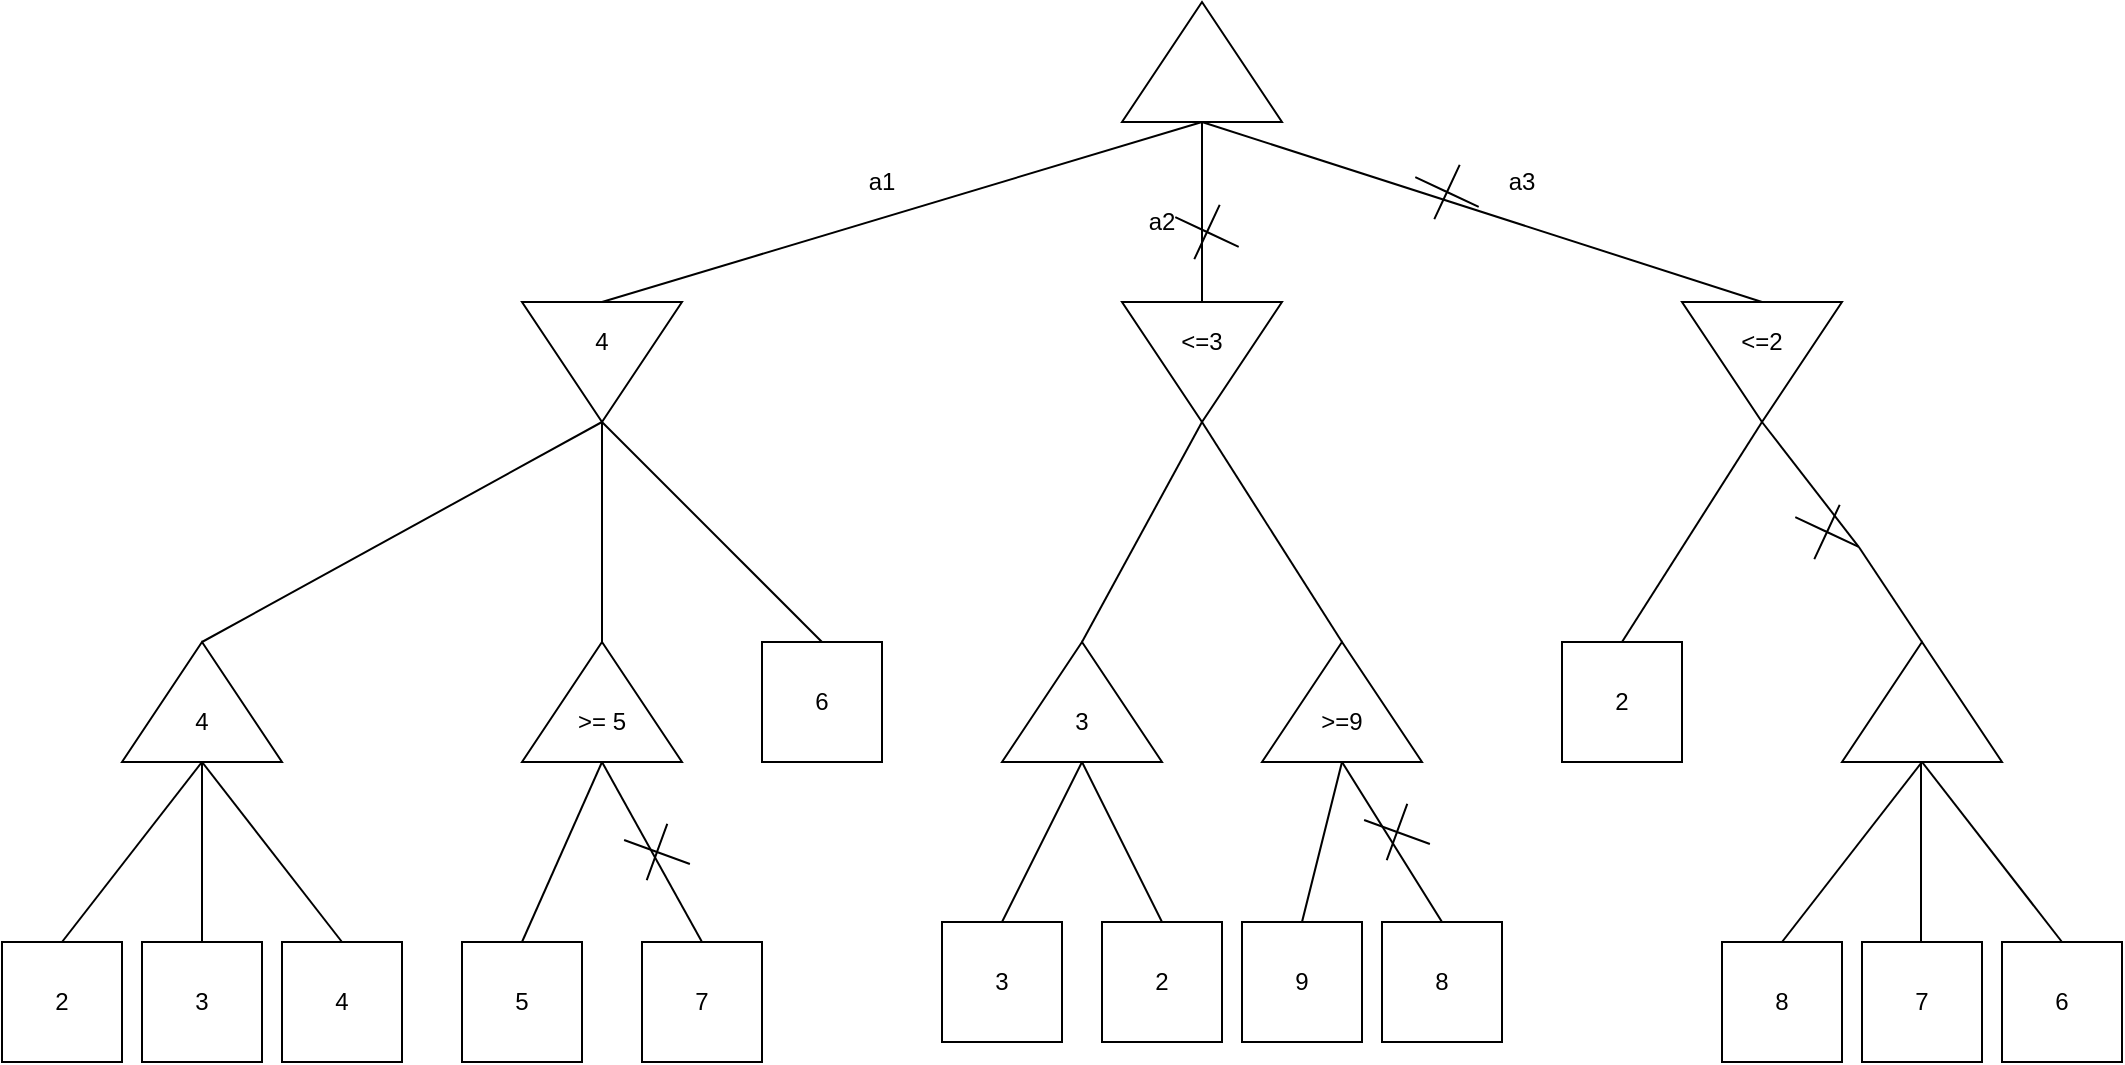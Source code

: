 <mxfile version="15.3.0" type="device"><diagram id="dzpCrIYQv21mcMvQUW0o" name="Page-1"><mxGraphModel dx="2512" dy="762" grid="1" gridSize="10" guides="1" tooltips="1" connect="1" arrows="1" fold="1" page="1" pageScale="1" pageWidth="850" pageHeight="1100" math="0" shadow="0"><root><mxCell id="0"/><mxCell id="1" parent="0"/><mxCell id="Hth04D99KyX0ePBiGdKp-1" value="" style="triangle;whiteSpace=wrap;html=1;rotation=-90;" parent="1" vertex="1"><mxGeometry x="370" y="20" width="60" height="80" as="geometry"/></mxCell><mxCell id="Hth04D99KyX0ePBiGdKp-2" value="" style="triangle;whiteSpace=wrap;html=1;rotation=90;" parent="1" vertex="1"><mxGeometry x="70" y="170" width="60" height="80" as="geometry"/></mxCell><mxCell id="Hth04D99KyX0ePBiGdKp-3" value="" style="triangle;whiteSpace=wrap;html=1;rotation=90;" parent="1" vertex="1"><mxGeometry x="370" y="170" width="60" height="80" as="geometry"/></mxCell><mxCell id="Hth04D99KyX0ePBiGdKp-4" value="" style="triangle;whiteSpace=wrap;html=1;rotation=90;" parent="1" vertex="1"><mxGeometry x="650" y="170" width="60" height="80" as="geometry"/></mxCell><mxCell id="Hth04D99KyX0ePBiGdKp-5" value="" style="triangle;whiteSpace=wrap;html=1;rotation=-90;" parent="1" vertex="1"><mxGeometry x="70" y="340" width="60" height="80" as="geometry"/></mxCell><mxCell id="Hth04D99KyX0ePBiGdKp-8" value="" style="triangle;whiteSpace=wrap;html=1;rotation=-90;" parent="1" vertex="1"><mxGeometry x="-130" y="340" width="60" height="80" as="geometry"/></mxCell><mxCell id="Hth04D99KyX0ePBiGdKp-9" value="6" style="whiteSpace=wrap;html=1;aspect=fixed;" parent="1" vertex="1"><mxGeometry x="180" y="350" width="60" height="60" as="geometry"/></mxCell><mxCell id="Hth04D99KyX0ePBiGdKp-11" value="" style="endArrow=none;html=1;entryX=1;entryY=0.5;entryDx=0;entryDy=0;exitX=1;exitY=0.5;exitDx=0;exitDy=0;" parent="1" source="Hth04D99KyX0ePBiGdKp-8" target="Hth04D99KyX0ePBiGdKp-2" edge="1"><mxGeometry width="50" height="50" relative="1" as="geometry"><mxPoint x="-30" y="350" as="sourcePoint"/><mxPoint x="340" y="370" as="targetPoint"/></mxGeometry></mxCell><mxCell id="Hth04D99KyX0ePBiGdKp-12" value="" style="endArrow=none;html=1;entryX=1;entryY=0.5;entryDx=0;entryDy=0;exitX=1;exitY=0.5;exitDx=0;exitDy=0;" parent="1" source="Hth04D99KyX0ePBiGdKp-5" target="Hth04D99KyX0ePBiGdKp-2" edge="1"><mxGeometry width="50" height="50" relative="1" as="geometry"><mxPoint x="-20" y="360" as="sourcePoint"/><mxPoint x="110" y="250" as="targetPoint"/></mxGeometry></mxCell><mxCell id="Hth04D99KyX0ePBiGdKp-13" value="" style="endArrow=none;html=1;entryX=1;entryY=0.5;entryDx=0;entryDy=0;exitX=0.5;exitY=0;exitDx=0;exitDy=0;" parent="1" target="Hth04D99KyX0ePBiGdKp-2" edge="1"><mxGeometry width="50" height="50" relative="1" as="geometry"><mxPoint x="210" y="350" as="sourcePoint"/><mxPoint x="110" y="250" as="targetPoint"/></mxGeometry></mxCell><mxCell id="Hth04D99KyX0ePBiGdKp-14" value="" style="endArrow=none;html=1;entryX=0;entryY=0.5;entryDx=0;entryDy=0;exitX=0;exitY=0.5;exitDx=0;exitDy=0;" parent="1" source="Hth04D99KyX0ePBiGdKp-2" target="Hth04D99KyX0ePBiGdKp-1" edge="1"><mxGeometry width="50" height="50" relative="1" as="geometry"><mxPoint x="230" y="370" as="sourcePoint"/><mxPoint x="230" y="260" as="targetPoint"/></mxGeometry></mxCell><mxCell id="Hth04D99KyX0ePBiGdKp-15" value="" style="endArrow=none;html=1;entryX=0;entryY=0.5;entryDx=0;entryDy=0;exitX=0;exitY=0.5;exitDx=0;exitDy=0;" parent="1" source="Hth04D99KyX0ePBiGdKp-3" target="Hth04D99KyX0ePBiGdKp-1" edge="1"><mxGeometry width="50" height="50" relative="1" as="geometry"><mxPoint x="220" y="190" as="sourcePoint"/><mxPoint x="410" y="100" as="targetPoint"/></mxGeometry></mxCell><mxCell id="Hth04D99KyX0ePBiGdKp-16" value="" style="endArrow=none;html=1;entryX=0;entryY=0.5;entryDx=0;entryDy=0;exitX=0;exitY=0.5;exitDx=0;exitDy=0;" parent="1" source="Hth04D99KyX0ePBiGdKp-4" target="Hth04D99KyX0ePBiGdKp-1" edge="1"><mxGeometry width="50" height="50" relative="1" as="geometry"><mxPoint x="410" y="190" as="sourcePoint"/><mxPoint x="410" y="100" as="targetPoint"/></mxGeometry></mxCell><mxCell id="Hth04D99KyX0ePBiGdKp-17" value="" style="triangle;whiteSpace=wrap;html=1;rotation=-90;" parent="1" vertex="1"><mxGeometry x="310" y="340" width="60" height="80" as="geometry"/></mxCell><mxCell id="Hth04D99KyX0ePBiGdKp-18" value="" style="endArrow=none;html=1;entryX=1;entryY=0.5;entryDx=0;entryDy=0;exitX=1;exitY=0.5;exitDx=0;exitDy=0;" parent="1" source="Hth04D99KyX0ePBiGdKp-17" target="Hth04D99KyX0ePBiGdKp-3" edge="1"><mxGeometry width="50" height="50" relative="1" as="geometry"><mxPoint x="400" y="420" as="sourcePoint"/><mxPoint x="450" y="370" as="targetPoint"/></mxGeometry></mxCell><mxCell id="Hth04D99KyX0ePBiGdKp-19" value="" style="triangle;whiteSpace=wrap;html=1;rotation=-90;" parent="1" vertex="1"><mxGeometry x="440" y="340" width="60" height="80" as="geometry"/></mxCell><mxCell id="Hth04D99KyX0ePBiGdKp-20" value="" style="endArrow=none;html=1;entryX=1;entryY=0.5;entryDx=0;entryDy=0;exitX=1;exitY=0.5;exitDx=0;exitDy=0;" parent="1" source="Hth04D99KyX0ePBiGdKp-19" target="Hth04D99KyX0ePBiGdKp-3" edge="1"><mxGeometry width="50" height="50" relative="1" as="geometry"><mxPoint x="280" y="360" as="sourcePoint"/><mxPoint x="410" y="250" as="targetPoint"/></mxGeometry></mxCell><mxCell id="Hth04D99KyX0ePBiGdKp-22" value="2" style="whiteSpace=wrap;html=1;aspect=fixed;" parent="1" vertex="1"><mxGeometry x="580" y="350" width="60" height="60" as="geometry"/></mxCell><mxCell id="Hth04D99KyX0ePBiGdKp-23" value="" style="triangle;whiteSpace=wrap;html=1;rotation=-90;" parent="1" vertex="1"><mxGeometry x="730" y="340" width="60" height="80" as="geometry"/></mxCell><mxCell id="Hth04D99KyX0ePBiGdKp-24" value="" style="endArrow=none;html=1;entryX=1;entryY=0.5;entryDx=0;entryDy=0;exitX=0.5;exitY=0;exitDx=0;exitDy=0;" parent="1" source="Hth04D99KyX0ePBiGdKp-22" target="Hth04D99KyX0ePBiGdKp-4" edge="1"><mxGeometry width="50" height="50" relative="1" as="geometry"><mxPoint x="600" y="410" as="sourcePoint"/><mxPoint x="650" y="360" as="targetPoint"/></mxGeometry></mxCell><mxCell id="Hth04D99KyX0ePBiGdKp-25" value="" style="endArrow=none;html=1;entryX=1;entryY=0.5;entryDx=0;entryDy=0;exitX=1;exitY=0.5;exitDx=0;exitDy=0;startArrow=none;" parent="1" source="8cMCWLQFwshHeaiKMoQL-17" target="Hth04D99KyX0ePBiGdKp-4" edge="1"><mxGeometry width="50" height="50" relative="1" as="geometry"><mxPoint x="620" y="360" as="sourcePoint"/><mxPoint x="690" y="250" as="targetPoint"/></mxGeometry></mxCell><mxCell id="Hth04D99KyX0ePBiGdKp-27" value="2" style="whiteSpace=wrap;html=1;aspect=fixed;" parent="1" vertex="1"><mxGeometry x="-200" y="500" width="60" height="60" as="geometry"/></mxCell><mxCell id="Hth04D99KyX0ePBiGdKp-28" value="3" style="whiteSpace=wrap;html=1;aspect=fixed;" parent="1" vertex="1"><mxGeometry x="-130" y="500" width="60" height="60" as="geometry"/></mxCell><mxCell id="Hth04D99KyX0ePBiGdKp-29" value="4" style="whiteSpace=wrap;html=1;aspect=fixed;" parent="1" vertex="1"><mxGeometry x="-60" y="500" width="60" height="60" as="geometry"/></mxCell><mxCell id="Hth04D99KyX0ePBiGdKp-30" value="" style="endArrow=none;html=1;entryX=0;entryY=0.5;entryDx=0;entryDy=0;exitX=0.5;exitY=0;exitDx=0;exitDy=0;" parent="1" source="Hth04D99KyX0ePBiGdKp-27" target="Hth04D99KyX0ePBiGdKp-8" edge="1"><mxGeometry width="50" height="50" relative="1" as="geometry"><mxPoint x="260" y="430" as="sourcePoint"/><mxPoint x="310" y="380" as="targetPoint"/></mxGeometry></mxCell><mxCell id="Hth04D99KyX0ePBiGdKp-31" value="" style="endArrow=none;html=1;entryX=0;entryY=0.5;entryDx=0;entryDy=0;exitX=0.5;exitY=0;exitDx=0;exitDy=0;" parent="1" source="Hth04D99KyX0ePBiGdKp-28" target="Hth04D99KyX0ePBiGdKp-8" edge="1"><mxGeometry width="50" height="50" relative="1" as="geometry"><mxPoint x="-200" y="510" as="sourcePoint"/><mxPoint x="-90" y="420" as="targetPoint"/></mxGeometry></mxCell><mxCell id="Hth04D99KyX0ePBiGdKp-32" value="" style="endArrow=none;html=1;entryX=0;entryY=0.5;entryDx=0;entryDy=0;exitX=0.5;exitY=0;exitDx=0;exitDy=0;" parent="1" source="Hth04D99KyX0ePBiGdKp-29" target="Hth04D99KyX0ePBiGdKp-8" edge="1"><mxGeometry width="50" height="50" relative="1" as="geometry"><mxPoint x="-90" y="510" as="sourcePoint"/><mxPoint x="-90" y="420" as="targetPoint"/></mxGeometry></mxCell><mxCell id="Hth04D99KyX0ePBiGdKp-33" value="5" style="whiteSpace=wrap;html=1;aspect=fixed;" parent="1" vertex="1"><mxGeometry x="30" y="500" width="60" height="60" as="geometry"/></mxCell><mxCell id="Hth04D99KyX0ePBiGdKp-34" value="7" style="whiteSpace=wrap;html=1;aspect=fixed;" parent="1" vertex="1"><mxGeometry x="120" y="500" width="60" height="60" as="geometry"/></mxCell><mxCell id="Hth04D99KyX0ePBiGdKp-35" value="" style="endArrow=none;html=1;entryX=0;entryY=0.5;entryDx=0;entryDy=0;exitX=0.5;exitY=0;exitDx=0;exitDy=0;" parent="1" source="Hth04D99KyX0ePBiGdKp-33" target="Hth04D99KyX0ePBiGdKp-5" edge="1"><mxGeometry width="50" height="50" relative="1" as="geometry"><mxPoint x="330" y="430" as="sourcePoint"/><mxPoint x="380" y="380" as="targetPoint"/></mxGeometry></mxCell><mxCell id="Hth04D99KyX0ePBiGdKp-36" value="" style="endArrow=none;html=1;entryX=0;entryY=0.5;entryDx=0;entryDy=0;exitX=0.5;exitY=0;exitDx=0;exitDy=0;" parent="1" source="Hth04D99KyX0ePBiGdKp-34" target="Hth04D99KyX0ePBiGdKp-5" edge="1"><mxGeometry width="50" height="50" relative="1" as="geometry"><mxPoint x="70" y="510" as="sourcePoint"/><mxPoint x="110" y="420" as="targetPoint"/></mxGeometry></mxCell><mxCell id="Hth04D99KyX0ePBiGdKp-37" value="3" style="whiteSpace=wrap;html=1;aspect=fixed;" parent="1" vertex="1"><mxGeometry x="270" y="490" width="60" height="60" as="geometry"/></mxCell><mxCell id="Hth04D99KyX0ePBiGdKp-38" value="2" style="whiteSpace=wrap;html=1;aspect=fixed;" parent="1" vertex="1"><mxGeometry x="350" y="490" width="60" height="60" as="geometry"/></mxCell><mxCell id="Hth04D99KyX0ePBiGdKp-39" value="" style="endArrow=none;html=1;entryX=0;entryY=0.5;entryDx=0;entryDy=0;exitX=0.5;exitY=0;exitDx=0;exitDy=0;" parent="1" source="Hth04D99KyX0ePBiGdKp-37" target="Hth04D99KyX0ePBiGdKp-17" edge="1"><mxGeometry width="50" height="50" relative="1" as="geometry"><mxPoint x="160" y="510" as="sourcePoint"/><mxPoint x="110" y="420" as="targetPoint"/></mxGeometry></mxCell><mxCell id="Hth04D99KyX0ePBiGdKp-40" value="" style="endArrow=none;html=1;entryX=0;entryY=0.5;entryDx=0;entryDy=0;exitX=0.5;exitY=0;exitDx=0;exitDy=0;" parent="1" source="Hth04D99KyX0ePBiGdKp-38" target="Hth04D99KyX0ePBiGdKp-17" edge="1"><mxGeometry width="50" height="50" relative="1" as="geometry"><mxPoint x="310" y="500" as="sourcePoint"/><mxPoint x="350" y="420" as="targetPoint"/></mxGeometry></mxCell><mxCell id="Hth04D99KyX0ePBiGdKp-43" value="9" style="whiteSpace=wrap;html=1;aspect=fixed;" parent="1" vertex="1"><mxGeometry x="420" y="490" width="60" height="60" as="geometry"/></mxCell><mxCell id="Hth04D99KyX0ePBiGdKp-44" value="8" style="whiteSpace=wrap;html=1;aspect=fixed;" parent="1" vertex="1"><mxGeometry x="490" y="490" width="60" height="60" as="geometry"/></mxCell><mxCell id="Hth04D99KyX0ePBiGdKp-45" value="" style="endArrow=none;html=1;entryX=0;entryY=0.5;entryDx=0;entryDy=0;exitX=0.5;exitY=0;exitDx=0;exitDy=0;" parent="1" source="Hth04D99KyX0ePBiGdKp-43" target="Hth04D99KyX0ePBiGdKp-19" edge="1"><mxGeometry width="50" height="50" relative="1" as="geometry"><mxPoint x="390" y="500" as="sourcePoint"/><mxPoint x="350" y="420" as="targetPoint"/></mxGeometry></mxCell><mxCell id="Hth04D99KyX0ePBiGdKp-46" value="" style="endArrow=none;html=1;entryX=0;entryY=0.5;entryDx=0;entryDy=0;exitX=0.5;exitY=0;exitDx=0;exitDy=0;" parent="1" source="Hth04D99KyX0ePBiGdKp-44" target="Hth04D99KyX0ePBiGdKp-19" edge="1"><mxGeometry width="50" height="50" relative="1" as="geometry"><mxPoint x="310" y="500" as="sourcePoint"/><mxPoint x="350" y="420" as="targetPoint"/></mxGeometry></mxCell><mxCell id="Hth04D99KyX0ePBiGdKp-47" value="8" style="whiteSpace=wrap;html=1;aspect=fixed;" parent="1" vertex="1"><mxGeometry x="660" y="500" width="60" height="60" as="geometry"/></mxCell><mxCell id="Hth04D99KyX0ePBiGdKp-48" value="7" style="whiteSpace=wrap;html=1;aspect=fixed;" parent="1" vertex="1"><mxGeometry x="730" y="500" width="60" height="60" as="geometry"/></mxCell><mxCell id="Hth04D99KyX0ePBiGdKp-49" value="6" style="whiteSpace=wrap;html=1;aspect=fixed;" parent="1" vertex="1"><mxGeometry x="800" y="500" width="60" height="60" as="geometry"/></mxCell><mxCell id="Hth04D99KyX0ePBiGdKp-50" value="" style="endArrow=none;html=1;entryX=0;entryY=0.5;entryDx=0;entryDy=0;exitX=0.5;exitY=0;exitDx=0;exitDy=0;" parent="1" edge="1"><mxGeometry width="50" height="50" relative="1" as="geometry"><mxPoint x="759.5" y="500" as="sourcePoint"/><mxPoint x="759.5" y="410" as="targetPoint"/></mxGeometry></mxCell><mxCell id="Hth04D99KyX0ePBiGdKp-51" value="" style="endArrow=none;html=1;entryX=0;entryY=0.5;entryDx=0;entryDy=0;exitX=0.5;exitY=0;exitDx=0;exitDy=0;" parent="1" source="Hth04D99KyX0ePBiGdKp-47" target="Hth04D99KyX0ePBiGdKp-23" edge="1"><mxGeometry width="50" height="50" relative="1" as="geometry"><mxPoint x="769.5" y="510" as="sourcePoint"/><mxPoint x="769.5" y="420" as="targetPoint"/></mxGeometry></mxCell><mxCell id="Hth04D99KyX0ePBiGdKp-52" value="" style="endArrow=none;html=1;entryX=0;entryY=0.5;entryDx=0;entryDy=0;exitX=0.5;exitY=0;exitDx=0;exitDy=0;" parent="1" source="Hth04D99KyX0ePBiGdKp-49" target="Hth04D99KyX0ePBiGdKp-23" edge="1"><mxGeometry width="50" height="50" relative="1" as="geometry"><mxPoint x="800" y="500" as="sourcePoint"/><mxPoint x="870" y="410" as="targetPoint"/></mxGeometry></mxCell><mxCell id="Hth04D99KyX0ePBiGdKp-61" value="a1" style="text;html=1;strokeColor=none;fillColor=none;align=center;verticalAlign=middle;whiteSpace=wrap;rounded=0;" parent="1" vertex="1"><mxGeometry x="220" y="110" width="40" height="20" as="geometry"/></mxCell><mxCell id="Hth04D99KyX0ePBiGdKp-62" value="a2" style="text;html=1;strokeColor=none;fillColor=none;align=center;verticalAlign=middle;whiteSpace=wrap;rounded=0;" parent="1" vertex="1"><mxGeometry x="360" y="130" width="40" height="20" as="geometry"/></mxCell><mxCell id="Hth04D99KyX0ePBiGdKp-63" value="a3" style="text;html=1;strokeColor=none;fillColor=none;align=center;verticalAlign=middle;whiteSpace=wrap;rounded=0;" parent="1" vertex="1"><mxGeometry x="540" y="110" width="40" height="20" as="geometry"/></mxCell><mxCell id="8cMCWLQFwshHeaiKMoQL-2" value="4" style="text;html=1;strokeColor=none;fillColor=none;align=center;verticalAlign=middle;whiteSpace=wrap;rounded=0;" vertex="1" parent="1"><mxGeometry x="-120" y="380" width="40" height="20" as="geometry"/></mxCell><mxCell id="8cMCWLQFwshHeaiKMoQL-4" value="&amp;gt;= 5" style="text;html=1;strokeColor=none;fillColor=none;align=center;verticalAlign=middle;whiteSpace=wrap;rounded=0;" vertex="1" parent="1"><mxGeometry x="80" y="380" width="40" height="20" as="geometry"/></mxCell><mxCell id="8cMCWLQFwshHeaiKMoQL-6" value="4" style="text;html=1;strokeColor=none;fillColor=none;align=center;verticalAlign=middle;whiteSpace=wrap;rounded=0;" vertex="1" parent="1"><mxGeometry x="80" y="190" width="40" height="20" as="geometry"/></mxCell><mxCell id="8cMCWLQFwshHeaiKMoQL-7" value="" style="shape=cross;whiteSpace=wrap;html=1;rotation=20;size=0;" vertex="1" parent="1"><mxGeometry x="110" y="440" width="35" height="30" as="geometry"/></mxCell><mxCell id="8cMCWLQFwshHeaiKMoQL-9" value="3" style="text;html=1;strokeColor=none;fillColor=none;align=center;verticalAlign=middle;whiteSpace=wrap;rounded=0;" vertex="1" parent="1"><mxGeometry x="320" y="380" width="40" height="20" as="geometry"/></mxCell><mxCell id="8cMCWLQFwshHeaiKMoQL-10" value="&amp;gt;=9" style="text;html=1;strokeColor=none;fillColor=none;align=center;verticalAlign=middle;whiteSpace=wrap;rounded=0;" vertex="1" parent="1"><mxGeometry x="450" y="380" width="40" height="20" as="geometry"/></mxCell><mxCell id="8cMCWLQFwshHeaiKMoQL-11" value="" style="shape=cross;whiteSpace=wrap;html=1;rotation=20;size=0;" vertex="1" parent="1"><mxGeometry x="480" y="430" width="35" height="30" as="geometry"/></mxCell><mxCell id="8cMCWLQFwshHeaiKMoQL-12" value="&amp;lt;=3" style="text;html=1;strokeColor=none;fillColor=none;align=center;verticalAlign=middle;whiteSpace=wrap;rounded=0;" vertex="1" parent="1"><mxGeometry x="380" y="190" width="40" height="20" as="geometry"/></mxCell><mxCell id="8cMCWLQFwshHeaiKMoQL-13" value="" style="shape=cross;whiteSpace=wrap;html=1;rotation=25;size=0;" vertex="1" parent="1"><mxGeometry x="385" y="130" width="35" height="30" as="geometry"/></mxCell><mxCell id="8cMCWLQFwshHeaiKMoQL-15" value="&amp;lt;=2" style="text;html=1;strokeColor=none;fillColor=none;align=center;verticalAlign=middle;whiteSpace=wrap;rounded=0;" vertex="1" parent="1"><mxGeometry x="660" y="190" width="40" height="20" as="geometry"/></mxCell><mxCell id="8cMCWLQFwshHeaiKMoQL-16" value="" style="shape=cross;whiteSpace=wrap;html=1;rotation=25;size=0;" vertex="1" parent="1"><mxGeometry x="505" y="110" width="35" height="30" as="geometry"/></mxCell><mxCell id="8cMCWLQFwshHeaiKMoQL-17" value="" style="shape=cross;whiteSpace=wrap;html=1;rotation=25;size=0;" vertex="1" parent="1"><mxGeometry x="695" y="280" width="35" height="30" as="geometry"/></mxCell><mxCell id="8cMCWLQFwshHeaiKMoQL-18" value="" style="endArrow=none;html=1;entryX=1;entryY=0.5;entryDx=0;entryDy=0;exitX=1;exitY=0.5;exitDx=0;exitDy=0;" edge="1" parent="1" source="Hth04D99KyX0ePBiGdKp-23" target="8cMCWLQFwshHeaiKMoQL-17"><mxGeometry width="50" height="50" relative="1" as="geometry"><mxPoint x="760" y="350" as="sourcePoint"/><mxPoint x="680" y="240" as="targetPoint"/></mxGeometry></mxCell></root></mxGraphModel></diagram></mxfile>